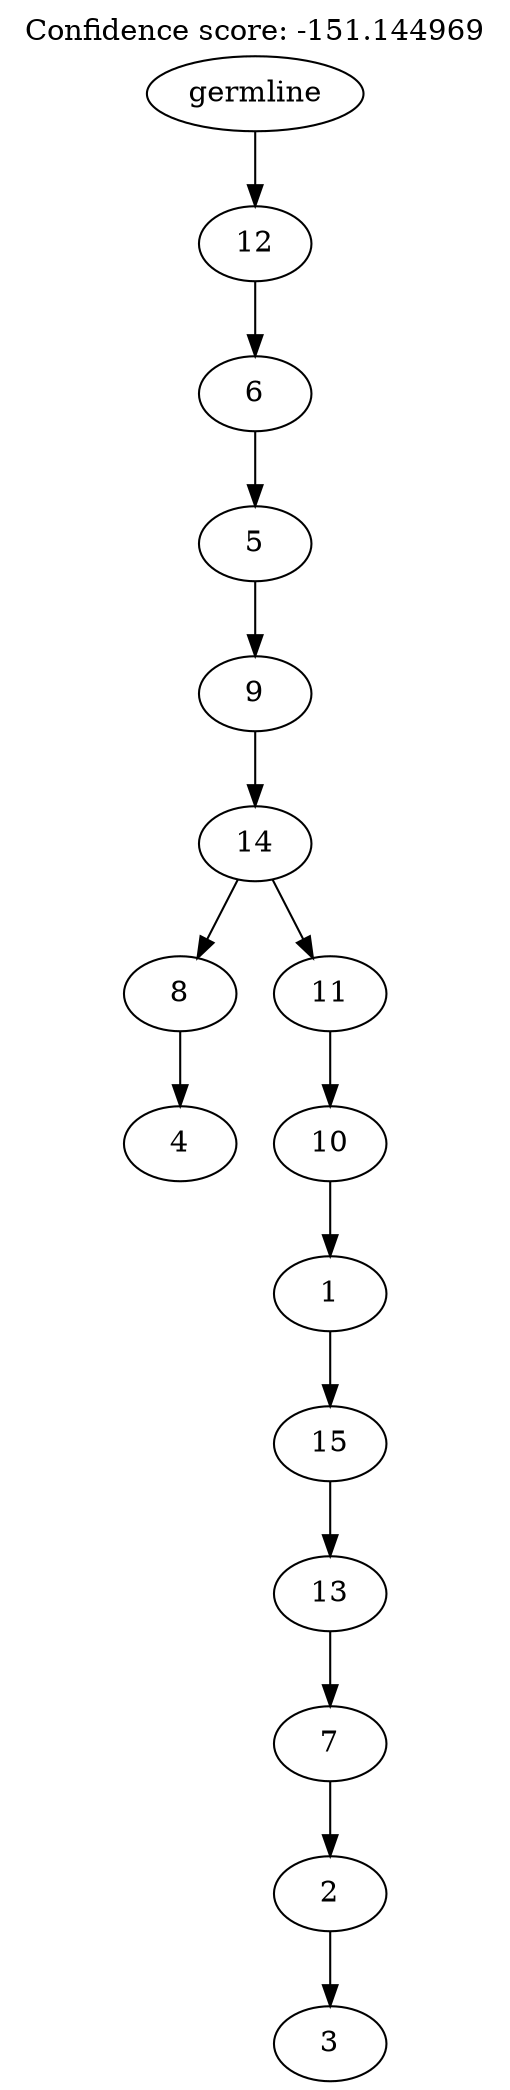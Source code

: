 digraph g {
	"14" -> "15";
	"15" [label="4"];
	"12" -> "13";
	"13" [label="3"];
	"11" -> "12";
	"12" [label="2"];
	"10" -> "11";
	"11" [label="7"];
	"9" -> "10";
	"10" [label="13"];
	"8" -> "9";
	"9" [label="15"];
	"7" -> "8";
	"8" [label="1"];
	"6" -> "7";
	"7" [label="10"];
	"5" -> "6";
	"6" [label="11"];
	"5" -> "14";
	"14" [label="8"];
	"4" -> "5";
	"5" [label="14"];
	"3" -> "4";
	"4" [label="9"];
	"2" -> "3";
	"3" [label="5"];
	"1" -> "2";
	"2" [label="6"];
	"0" -> "1";
	"1" [label="12"];
	"0" [label="germline"];
	labelloc="t";
	label="Confidence score: -151.144969";
}
